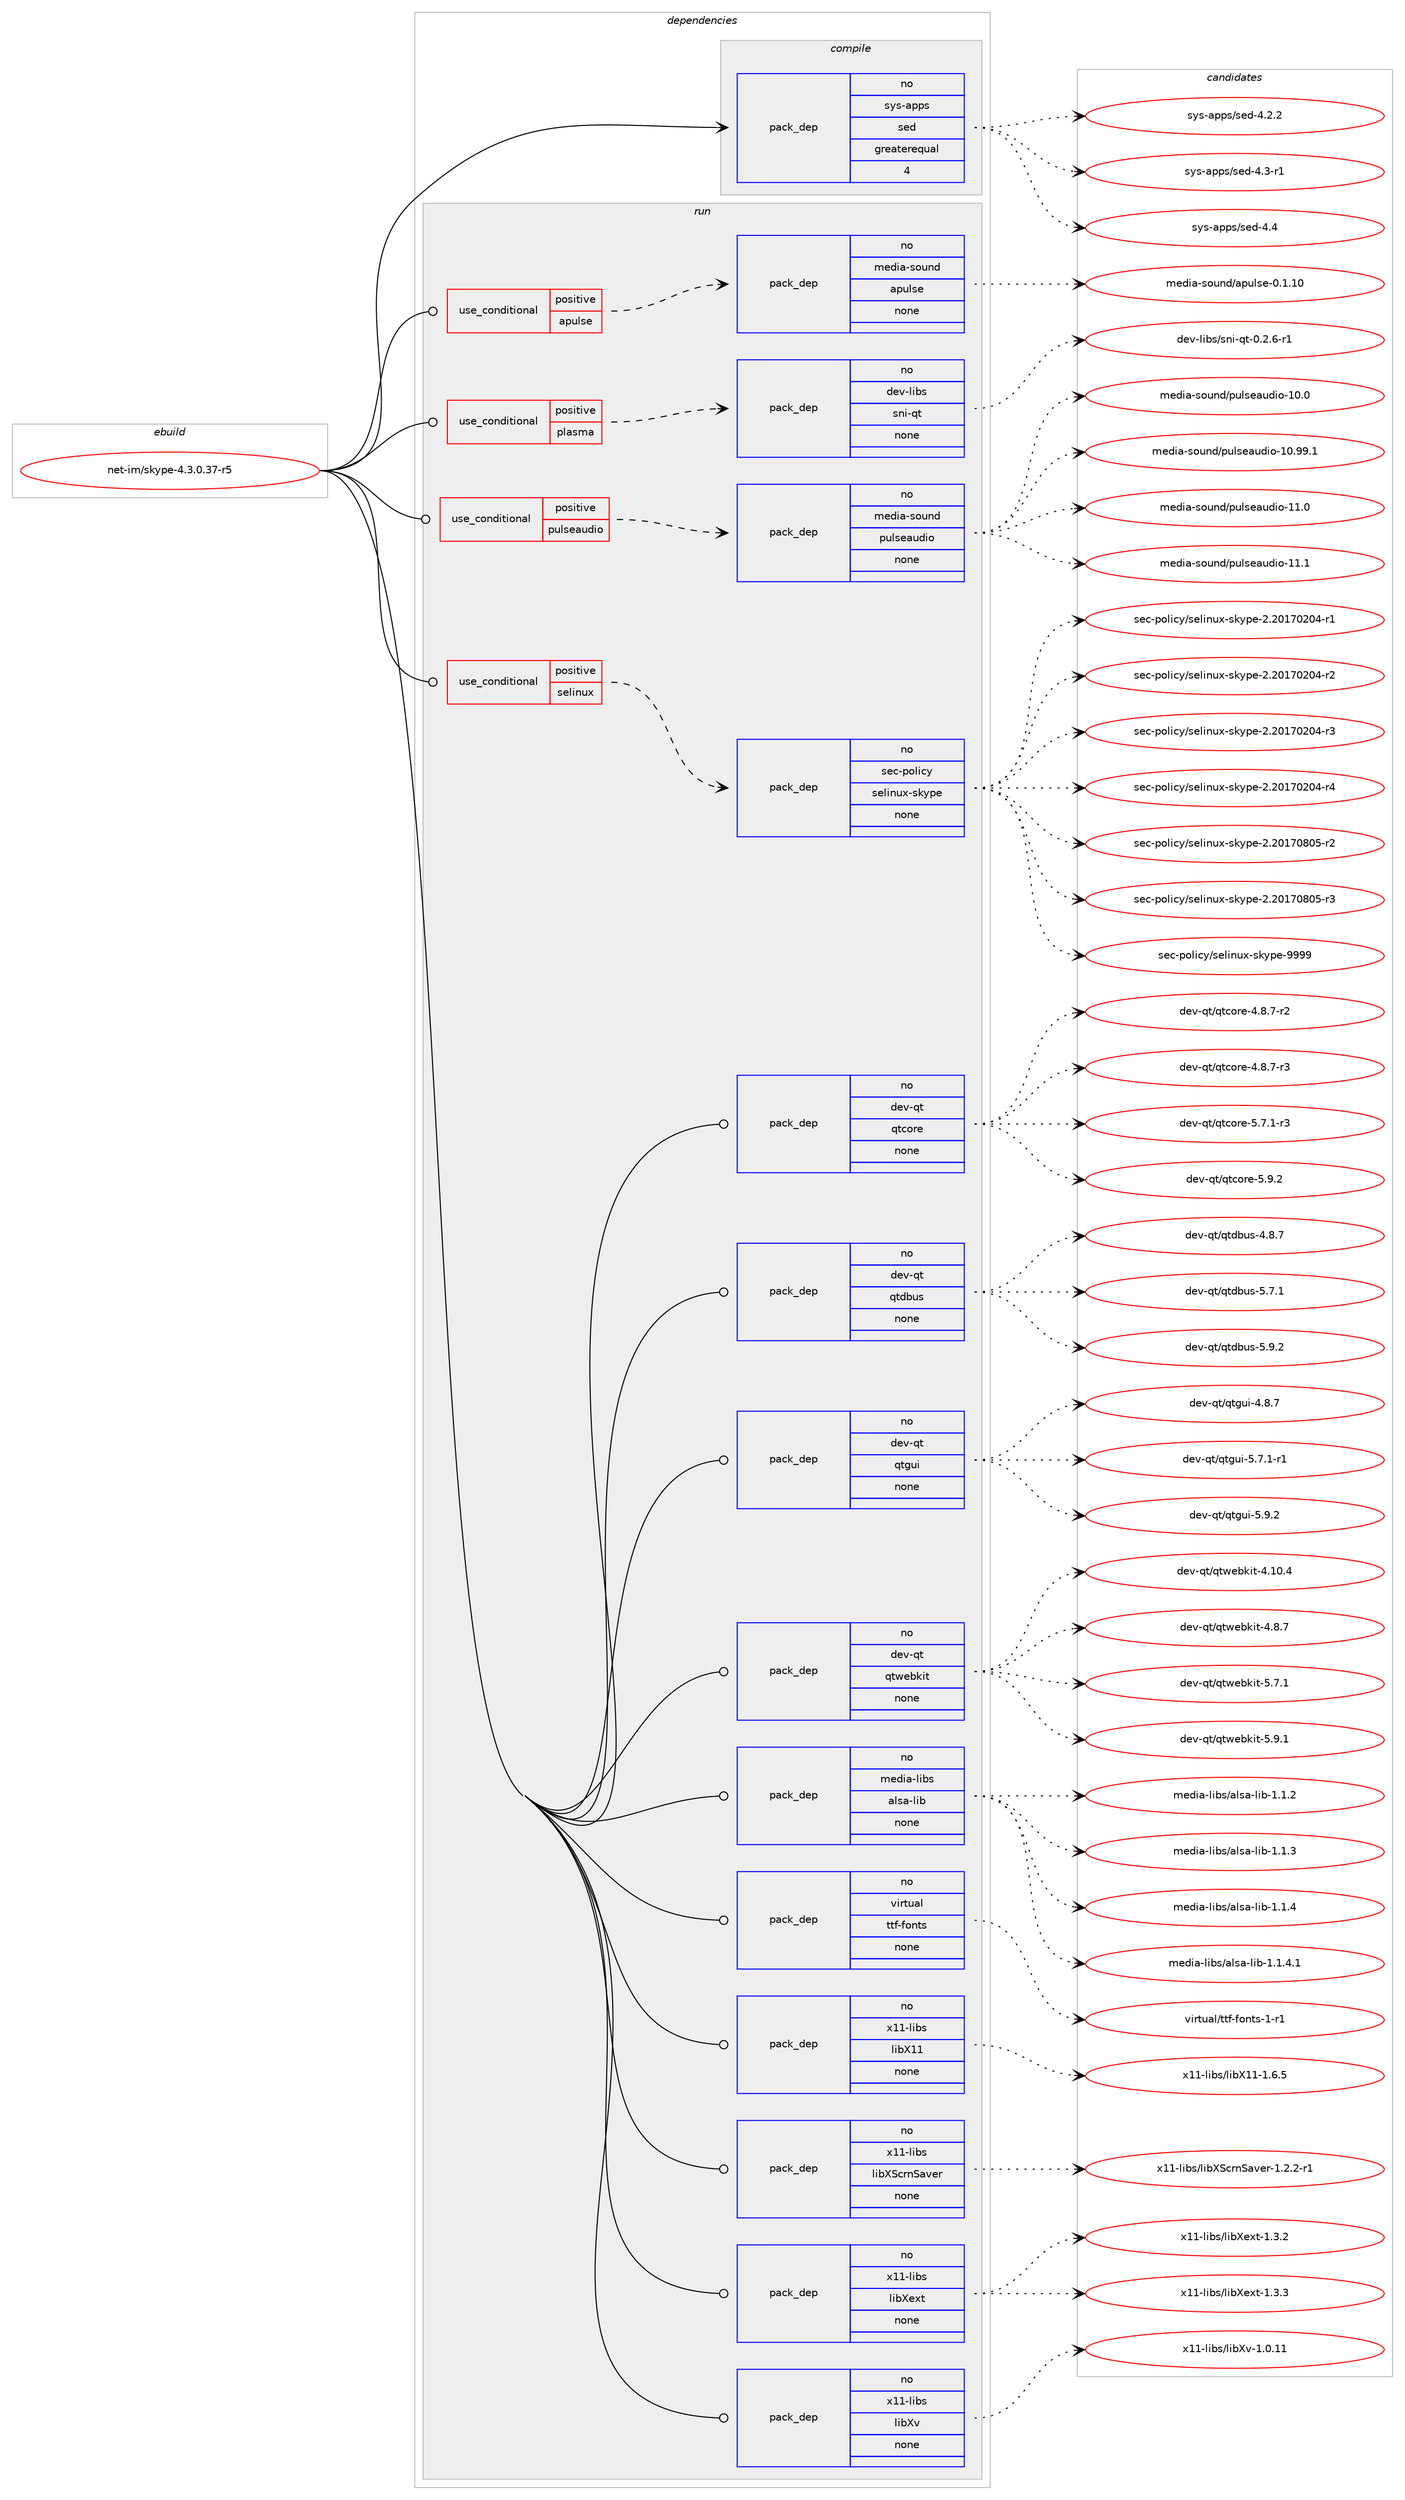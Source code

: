 digraph prolog {

# *************
# Graph options
# *************

newrank=true;
concentrate=true;
compound=true;
graph [rankdir=LR,fontname=Helvetica,fontsize=10,ranksep=1.5];#, ranksep=2.5, nodesep=0.2];
edge  [arrowhead=vee];
node  [fontname=Helvetica,fontsize=10];

# **********
# The ebuild
# **********

subgraph cluster_leftcol {
color=gray;
rank=same;
label=<<i>ebuild</i>>;
id [label="net-im/skype-4.3.0.37-r5", color=red, width=4, href="../net-im/skype-4.3.0.37-r5.svg"];
}

# ****************
# The dependencies
# ****************

subgraph cluster_midcol {
color=gray;
label=<<i>dependencies</i>>;
subgraph cluster_compile {
fillcolor="#eeeeee";
style=filled;
label=<<i>compile</i>>;
subgraph pack304290 {
dependency413452 [label=<<TABLE BORDER="0" CELLBORDER="1" CELLSPACING="0" CELLPADDING="4" WIDTH="220"><TR><TD ROWSPAN="6" CELLPADDING="30">pack_dep</TD></TR><TR><TD WIDTH="110">no</TD></TR><TR><TD>sys-apps</TD></TR><TR><TD>sed</TD></TR><TR><TD>greaterequal</TD></TR><TR><TD>4</TD></TR></TABLE>>, shape=none, color=blue];
}
id:e -> dependency413452:w [weight=20,style="solid",arrowhead="vee"];
}
subgraph cluster_compileandrun {
fillcolor="#eeeeee";
style=filled;
label=<<i>compile and run</i>>;
}
subgraph cluster_run {
fillcolor="#eeeeee";
style=filled;
label=<<i>run</i>>;
subgraph cond102295 {
dependency413453 [label=<<TABLE BORDER="0" CELLBORDER="1" CELLSPACING="0" CELLPADDING="4"><TR><TD ROWSPAN="3" CELLPADDING="10">use_conditional</TD></TR><TR><TD>positive</TD></TR><TR><TD>apulse</TD></TR></TABLE>>, shape=none, color=red];
subgraph pack304291 {
dependency413454 [label=<<TABLE BORDER="0" CELLBORDER="1" CELLSPACING="0" CELLPADDING="4" WIDTH="220"><TR><TD ROWSPAN="6" CELLPADDING="30">pack_dep</TD></TR><TR><TD WIDTH="110">no</TD></TR><TR><TD>media-sound</TD></TR><TR><TD>apulse</TD></TR><TR><TD>none</TD></TR><TR><TD></TD></TR></TABLE>>, shape=none, color=blue];
}
dependency413453:e -> dependency413454:w [weight=20,style="dashed",arrowhead="vee"];
}
id:e -> dependency413453:w [weight=20,style="solid",arrowhead="odot"];
subgraph cond102296 {
dependency413455 [label=<<TABLE BORDER="0" CELLBORDER="1" CELLSPACING="0" CELLPADDING="4"><TR><TD ROWSPAN="3" CELLPADDING="10">use_conditional</TD></TR><TR><TD>positive</TD></TR><TR><TD>plasma</TD></TR></TABLE>>, shape=none, color=red];
subgraph pack304292 {
dependency413456 [label=<<TABLE BORDER="0" CELLBORDER="1" CELLSPACING="0" CELLPADDING="4" WIDTH="220"><TR><TD ROWSPAN="6" CELLPADDING="30">pack_dep</TD></TR><TR><TD WIDTH="110">no</TD></TR><TR><TD>dev-libs</TD></TR><TR><TD>sni-qt</TD></TR><TR><TD>none</TD></TR><TR><TD></TD></TR></TABLE>>, shape=none, color=blue];
}
dependency413455:e -> dependency413456:w [weight=20,style="dashed",arrowhead="vee"];
}
id:e -> dependency413455:w [weight=20,style="solid",arrowhead="odot"];
subgraph cond102297 {
dependency413457 [label=<<TABLE BORDER="0" CELLBORDER="1" CELLSPACING="0" CELLPADDING="4"><TR><TD ROWSPAN="3" CELLPADDING="10">use_conditional</TD></TR><TR><TD>positive</TD></TR><TR><TD>pulseaudio</TD></TR></TABLE>>, shape=none, color=red];
subgraph pack304293 {
dependency413458 [label=<<TABLE BORDER="0" CELLBORDER="1" CELLSPACING="0" CELLPADDING="4" WIDTH="220"><TR><TD ROWSPAN="6" CELLPADDING="30">pack_dep</TD></TR><TR><TD WIDTH="110">no</TD></TR><TR><TD>media-sound</TD></TR><TR><TD>pulseaudio</TD></TR><TR><TD>none</TD></TR><TR><TD></TD></TR></TABLE>>, shape=none, color=blue];
}
dependency413457:e -> dependency413458:w [weight=20,style="dashed",arrowhead="vee"];
}
id:e -> dependency413457:w [weight=20,style="solid",arrowhead="odot"];
subgraph cond102298 {
dependency413459 [label=<<TABLE BORDER="0" CELLBORDER="1" CELLSPACING="0" CELLPADDING="4"><TR><TD ROWSPAN="3" CELLPADDING="10">use_conditional</TD></TR><TR><TD>positive</TD></TR><TR><TD>selinux</TD></TR></TABLE>>, shape=none, color=red];
subgraph pack304294 {
dependency413460 [label=<<TABLE BORDER="0" CELLBORDER="1" CELLSPACING="0" CELLPADDING="4" WIDTH="220"><TR><TD ROWSPAN="6" CELLPADDING="30">pack_dep</TD></TR><TR><TD WIDTH="110">no</TD></TR><TR><TD>sec-policy</TD></TR><TR><TD>selinux-skype</TD></TR><TR><TD>none</TD></TR><TR><TD></TD></TR></TABLE>>, shape=none, color=blue];
}
dependency413459:e -> dependency413460:w [weight=20,style="dashed",arrowhead="vee"];
}
id:e -> dependency413459:w [weight=20,style="solid",arrowhead="odot"];
subgraph pack304295 {
dependency413461 [label=<<TABLE BORDER="0" CELLBORDER="1" CELLSPACING="0" CELLPADDING="4" WIDTH="220"><TR><TD ROWSPAN="6" CELLPADDING="30">pack_dep</TD></TR><TR><TD WIDTH="110">no</TD></TR><TR><TD>dev-qt</TD></TR><TR><TD>qtcore</TD></TR><TR><TD>none</TD></TR><TR><TD></TD></TR></TABLE>>, shape=none, color=blue];
}
id:e -> dependency413461:w [weight=20,style="solid",arrowhead="odot"];
subgraph pack304296 {
dependency413462 [label=<<TABLE BORDER="0" CELLBORDER="1" CELLSPACING="0" CELLPADDING="4" WIDTH="220"><TR><TD ROWSPAN="6" CELLPADDING="30">pack_dep</TD></TR><TR><TD WIDTH="110">no</TD></TR><TR><TD>dev-qt</TD></TR><TR><TD>qtdbus</TD></TR><TR><TD>none</TD></TR><TR><TD></TD></TR></TABLE>>, shape=none, color=blue];
}
id:e -> dependency413462:w [weight=20,style="solid",arrowhead="odot"];
subgraph pack304297 {
dependency413463 [label=<<TABLE BORDER="0" CELLBORDER="1" CELLSPACING="0" CELLPADDING="4" WIDTH="220"><TR><TD ROWSPAN="6" CELLPADDING="30">pack_dep</TD></TR><TR><TD WIDTH="110">no</TD></TR><TR><TD>dev-qt</TD></TR><TR><TD>qtgui</TD></TR><TR><TD>none</TD></TR><TR><TD></TD></TR></TABLE>>, shape=none, color=blue];
}
id:e -> dependency413463:w [weight=20,style="solid",arrowhead="odot"];
subgraph pack304298 {
dependency413464 [label=<<TABLE BORDER="0" CELLBORDER="1" CELLSPACING="0" CELLPADDING="4" WIDTH="220"><TR><TD ROWSPAN="6" CELLPADDING="30">pack_dep</TD></TR><TR><TD WIDTH="110">no</TD></TR><TR><TD>dev-qt</TD></TR><TR><TD>qtwebkit</TD></TR><TR><TD>none</TD></TR><TR><TD></TD></TR></TABLE>>, shape=none, color=blue];
}
id:e -> dependency413464:w [weight=20,style="solid",arrowhead="odot"];
subgraph pack304299 {
dependency413465 [label=<<TABLE BORDER="0" CELLBORDER="1" CELLSPACING="0" CELLPADDING="4" WIDTH="220"><TR><TD ROWSPAN="6" CELLPADDING="30">pack_dep</TD></TR><TR><TD WIDTH="110">no</TD></TR><TR><TD>media-libs</TD></TR><TR><TD>alsa-lib</TD></TR><TR><TD>none</TD></TR><TR><TD></TD></TR></TABLE>>, shape=none, color=blue];
}
id:e -> dependency413465:w [weight=20,style="solid",arrowhead="odot"];
subgraph pack304300 {
dependency413466 [label=<<TABLE BORDER="0" CELLBORDER="1" CELLSPACING="0" CELLPADDING="4" WIDTH="220"><TR><TD ROWSPAN="6" CELLPADDING="30">pack_dep</TD></TR><TR><TD WIDTH="110">no</TD></TR><TR><TD>virtual</TD></TR><TR><TD>ttf-fonts</TD></TR><TR><TD>none</TD></TR><TR><TD></TD></TR></TABLE>>, shape=none, color=blue];
}
id:e -> dependency413466:w [weight=20,style="solid",arrowhead="odot"];
subgraph pack304301 {
dependency413467 [label=<<TABLE BORDER="0" CELLBORDER="1" CELLSPACING="0" CELLPADDING="4" WIDTH="220"><TR><TD ROWSPAN="6" CELLPADDING="30">pack_dep</TD></TR><TR><TD WIDTH="110">no</TD></TR><TR><TD>x11-libs</TD></TR><TR><TD>libX11</TD></TR><TR><TD>none</TD></TR><TR><TD></TD></TR></TABLE>>, shape=none, color=blue];
}
id:e -> dependency413467:w [weight=20,style="solid",arrowhead="odot"];
subgraph pack304302 {
dependency413468 [label=<<TABLE BORDER="0" CELLBORDER="1" CELLSPACING="0" CELLPADDING="4" WIDTH="220"><TR><TD ROWSPAN="6" CELLPADDING="30">pack_dep</TD></TR><TR><TD WIDTH="110">no</TD></TR><TR><TD>x11-libs</TD></TR><TR><TD>libXScrnSaver</TD></TR><TR><TD>none</TD></TR><TR><TD></TD></TR></TABLE>>, shape=none, color=blue];
}
id:e -> dependency413468:w [weight=20,style="solid",arrowhead="odot"];
subgraph pack304303 {
dependency413469 [label=<<TABLE BORDER="0" CELLBORDER="1" CELLSPACING="0" CELLPADDING="4" WIDTH="220"><TR><TD ROWSPAN="6" CELLPADDING="30">pack_dep</TD></TR><TR><TD WIDTH="110">no</TD></TR><TR><TD>x11-libs</TD></TR><TR><TD>libXext</TD></TR><TR><TD>none</TD></TR><TR><TD></TD></TR></TABLE>>, shape=none, color=blue];
}
id:e -> dependency413469:w [weight=20,style="solid",arrowhead="odot"];
subgraph pack304304 {
dependency413470 [label=<<TABLE BORDER="0" CELLBORDER="1" CELLSPACING="0" CELLPADDING="4" WIDTH="220"><TR><TD ROWSPAN="6" CELLPADDING="30">pack_dep</TD></TR><TR><TD WIDTH="110">no</TD></TR><TR><TD>x11-libs</TD></TR><TR><TD>libXv</TD></TR><TR><TD>none</TD></TR><TR><TD></TD></TR></TABLE>>, shape=none, color=blue];
}
id:e -> dependency413470:w [weight=20,style="solid",arrowhead="odot"];
}
}

# **************
# The candidates
# **************

subgraph cluster_choices {
rank=same;
color=gray;
label=<<i>candidates</i>>;

subgraph choice304290 {
color=black;
nodesep=1;
choice115121115459711211211547115101100455246504650 [label="sys-apps/sed-4.2.2", color=red, width=4,href="../sys-apps/sed-4.2.2.svg"];
choice115121115459711211211547115101100455246514511449 [label="sys-apps/sed-4.3-r1", color=red, width=4,href="../sys-apps/sed-4.3-r1.svg"];
choice11512111545971121121154711510110045524652 [label="sys-apps/sed-4.4", color=red, width=4,href="../sys-apps/sed-4.4.svg"];
dependency413452:e -> choice115121115459711211211547115101100455246504650:w [style=dotted,weight="100"];
dependency413452:e -> choice115121115459711211211547115101100455246514511449:w [style=dotted,weight="100"];
dependency413452:e -> choice11512111545971121121154711510110045524652:w [style=dotted,weight="100"];
}
subgraph choice304291 {
color=black;
nodesep=1;
choice1091011001059745115111117110100479711211710811510145484649464948 [label="media-sound/apulse-0.1.10", color=red, width=4,href="../media-sound/apulse-0.1.10.svg"];
dependency413454:e -> choice1091011001059745115111117110100479711211710811510145484649464948:w [style=dotted,weight="100"];
}
subgraph choice304292 {
color=black;
nodesep=1;
choice100101118451081059811547115110105451131164548465046544511449 [label="dev-libs/sni-qt-0.2.6-r1", color=red, width=4,href="../dev-libs/sni-qt-0.2.6-r1.svg"];
dependency413456:e -> choice100101118451081059811547115110105451131164548465046544511449:w [style=dotted,weight="100"];
}
subgraph choice304293 {
color=black;
nodesep=1;
choice109101100105974511511111711010047112117108115101971171001051114549484648 [label="media-sound/pulseaudio-10.0", color=red, width=4,href="../media-sound/pulseaudio-10.0.svg"];
choice109101100105974511511111711010047112117108115101971171001051114549484657574649 [label="media-sound/pulseaudio-10.99.1", color=red, width=4,href="../media-sound/pulseaudio-10.99.1.svg"];
choice109101100105974511511111711010047112117108115101971171001051114549494648 [label="media-sound/pulseaudio-11.0", color=red, width=4,href="../media-sound/pulseaudio-11.0.svg"];
choice109101100105974511511111711010047112117108115101971171001051114549494649 [label="media-sound/pulseaudio-11.1", color=red, width=4,href="../media-sound/pulseaudio-11.1.svg"];
dependency413458:e -> choice109101100105974511511111711010047112117108115101971171001051114549484648:w [style=dotted,weight="100"];
dependency413458:e -> choice109101100105974511511111711010047112117108115101971171001051114549484657574649:w [style=dotted,weight="100"];
dependency413458:e -> choice109101100105974511511111711010047112117108115101971171001051114549494648:w [style=dotted,weight="100"];
dependency413458:e -> choice109101100105974511511111711010047112117108115101971171001051114549494649:w [style=dotted,weight="100"];
}
subgraph choice304294 {
color=black;
nodesep=1;
choice115101994511211110810599121471151011081051101171204511510712111210145504650484955485048524511449 [label="sec-policy/selinux-skype-2.20170204-r1", color=red, width=4,href="../sec-policy/selinux-skype-2.20170204-r1.svg"];
choice115101994511211110810599121471151011081051101171204511510712111210145504650484955485048524511450 [label="sec-policy/selinux-skype-2.20170204-r2", color=red, width=4,href="../sec-policy/selinux-skype-2.20170204-r2.svg"];
choice115101994511211110810599121471151011081051101171204511510712111210145504650484955485048524511451 [label="sec-policy/selinux-skype-2.20170204-r3", color=red, width=4,href="../sec-policy/selinux-skype-2.20170204-r3.svg"];
choice115101994511211110810599121471151011081051101171204511510712111210145504650484955485048524511452 [label="sec-policy/selinux-skype-2.20170204-r4", color=red, width=4,href="../sec-policy/selinux-skype-2.20170204-r4.svg"];
choice115101994511211110810599121471151011081051101171204511510712111210145504650484955485648534511450 [label="sec-policy/selinux-skype-2.20170805-r2", color=red, width=4,href="../sec-policy/selinux-skype-2.20170805-r2.svg"];
choice115101994511211110810599121471151011081051101171204511510712111210145504650484955485648534511451 [label="sec-policy/selinux-skype-2.20170805-r3", color=red, width=4,href="../sec-policy/selinux-skype-2.20170805-r3.svg"];
choice11510199451121111081059912147115101108105110117120451151071211121014557575757 [label="sec-policy/selinux-skype-9999", color=red, width=4,href="../sec-policy/selinux-skype-9999.svg"];
dependency413460:e -> choice115101994511211110810599121471151011081051101171204511510712111210145504650484955485048524511449:w [style=dotted,weight="100"];
dependency413460:e -> choice115101994511211110810599121471151011081051101171204511510712111210145504650484955485048524511450:w [style=dotted,weight="100"];
dependency413460:e -> choice115101994511211110810599121471151011081051101171204511510712111210145504650484955485048524511451:w [style=dotted,weight="100"];
dependency413460:e -> choice115101994511211110810599121471151011081051101171204511510712111210145504650484955485048524511452:w [style=dotted,weight="100"];
dependency413460:e -> choice115101994511211110810599121471151011081051101171204511510712111210145504650484955485648534511450:w [style=dotted,weight="100"];
dependency413460:e -> choice115101994511211110810599121471151011081051101171204511510712111210145504650484955485648534511451:w [style=dotted,weight="100"];
dependency413460:e -> choice11510199451121111081059912147115101108105110117120451151071211121014557575757:w [style=dotted,weight="100"];
}
subgraph choice304295 {
color=black;
nodesep=1;
choice1001011184511311647113116991111141014552465646554511450 [label="dev-qt/qtcore-4.8.7-r2", color=red, width=4,href="../dev-qt/qtcore-4.8.7-r2.svg"];
choice1001011184511311647113116991111141014552465646554511451 [label="dev-qt/qtcore-4.8.7-r3", color=red, width=4,href="../dev-qt/qtcore-4.8.7-r3.svg"];
choice1001011184511311647113116991111141014553465546494511451 [label="dev-qt/qtcore-5.7.1-r3", color=red, width=4,href="../dev-qt/qtcore-5.7.1-r3.svg"];
choice100101118451131164711311699111114101455346574650 [label="dev-qt/qtcore-5.9.2", color=red, width=4,href="../dev-qt/qtcore-5.9.2.svg"];
dependency413461:e -> choice1001011184511311647113116991111141014552465646554511450:w [style=dotted,weight="100"];
dependency413461:e -> choice1001011184511311647113116991111141014552465646554511451:w [style=dotted,weight="100"];
dependency413461:e -> choice1001011184511311647113116991111141014553465546494511451:w [style=dotted,weight="100"];
dependency413461:e -> choice100101118451131164711311699111114101455346574650:w [style=dotted,weight="100"];
}
subgraph choice304296 {
color=black;
nodesep=1;
choice100101118451131164711311610098117115455246564655 [label="dev-qt/qtdbus-4.8.7", color=red, width=4,href="../dev-qt/qtdbus-4.8.7.svg"];
choice100101118451131164711311610098117115455346554649 [label="dev-qt/qtdbus-5.7.1", color=red, width=4,href="../dev-qt/qtdbus-5.7.1.svg"];
choice100101118451131164711311610098117115455346574650 [label="dev-qt/qtdbus-5.9.2", color=red, width=4,href="../dev-qt/qtdbus-5.9.2.svg"];
dependency413462:e -> choice100101118451131164711311610098117115455246564655:w [style=dotted,weight="100"];
dependency413462:e -> choice100101118451131164711311610098117115455346554649:w [style=dotted,weight="100"];
dependency413462:e -> choice100101118451131164711311610098117115455346574650:w [style=dotted,weight="100"];
}
subgraph choice304297 {
color=black;
nodesep=1;
choice1001011184511311647113116103117105455246564655 [label="dev-qt/qtgui-4.8.7", color=red, width=4,href="../dev-qt/qtgui-4.8.7.svg"];
choice10010111845113116471131161031171054553465546494511449 [label="dev-qt/qtgui-5.7.1-r1", color=red, width=4,href="../dev-qt/qtgui-5.7.1-r1.svg"];
choice1001011184511311647113116103117105455346574650 [label="dev-qt/qtgui-5.9.2", color=red, width=4,href="../dev-qt/qtgui-5.9.2.svg"];
dependency413463:e -> choice1001011184511311647113116103117105455246564655:w [style=dotted,weight="100"];
dependency413463:e -> choice10010111845113116471131161031171054553465546494511449:w [style=dotted,weight="100"];
dependency413463:e -> choice1001011184511311647113116103117105455346574650:w [style=dotted,weight="100"];
}
subgraph choice304298 {
color=black;
nodesep=1;
choice10010111845113116471131161191019810710511645524649484652 [label="dev-qt/qtwebkit-4.10.4", color=red, width=4,href="../dev-qt/qtwebkit-4.10.4.svg"];
choice100101118451131164711311611910198107105116455246564655 [label="dev-qt/qtwebkit-4.8.7", color=red, width=4,href="../dev-qt/qtwebkit-4.8.7.svg"];
choice100101118451131164711311611910198107105116455346554649 [label="dev-qt/qtwebkit-5.7.1", color=red, width=4,href="../dev-qt/qtwebkit-5.7.1.svg"];
choice100101118451131164711311611910198107105116455346574649 [label="dev-qt/qtwebkit-5.9.1", color=red, width=4,href="../dev-qt/qtwebkit-5.9.1.svg"];
dependency413464:e -> choice10010111845113116471131161191019810710511645524649484652:w [style=dotted,weight="100"];
dependency413464:e -> choice100101118451131164711311611910198107105116455246564655:w [style=dotted,weight="100"];
dependency413464:e -> choice100101118451131164711311611910198107105116455346554649:w [style=dotted,weight="100"];
dependency413464:e -> choice100101118451131164711311611910198107105116455346574649:w [style=dotted,weight="100"];
}
subgraph choice304299 {
color=black;
nodesep=1;
choice1091011001059745108105981154797108115974510810598454946494650 [label="media-libs/alsa-lib-1.1.2", color=red, width=4,href="../media-libs/alsa-lib-1.1.2.svg"];
choice1091011001059745108105981154797108115974510810598454946494651 [label="media-libs/alsa-lib-1.1.3", color=red, width=4,href="../media-libs/alsa-lib-1.1.3.svg"];
choice1091011001059745108105981154797108115974510810598454946494652 [label="media-libs/alsa-lib-1.1.4", color=red, width=4,href="../media-libs/alsa-lib-1.1.4.svg"];
choice10910110010597451081059811547971081159745108105984549464946524649 [label="media-libs/alsa-lib-1.1.4.1", color=red, width=4,href="../media-libs/alsa-lib-1.1.4.1.svg"];
dependency413465:e -> choice1091011001059745108105981154797108115974510810598454946494650:w [style=dotted,weight="100"];
dependency413465:e -> choice1091011001059745108105981154797108115974510810598454946494651:w [style=dotted,weight="100"];
dependency413465:e -> choice1091011001059745108105981154797108115974510810598454946494652:w [style=dotted,weight="100"];
dependency413465:e -> choice10910110010597451081059811547971081159745108105984549464946524649:w [style=dotted,weight="100"];
}
subgraph choice304300 {
color=black;
nodesep=1;
choice11810511411611797108471161161024510211111011611545494511449 [label="virtual/ttf-fonts-1-r1", color=red, width=4,href="../virtual/ttf-fonts-1-r1.svg"];
dependency413466:e -> choice11810511411611797108471161161024510211111011611545494511449:w [style=dotted,weight="100"];
}
subgraph choice304301 {
color=black;
nodesep=1;
choice120494945108105981154710810598884949454946544653 [label="x11-libs/libX11-1.6.5", color=red, width=4,href="../x11-libs/libX11-1.6.5.svg"];
dependency413467:e -> choice120494945108105981154710810598884949454946544653:w [style=dotted,weight="100"];
}
subgraph choice304302 {
color=black;
nodesep=1;
choice12049494510810598115471081059888839911411083971181011144549465046504511449 [label="x11-libs/libXScrnSaver-1.2.2-r1", color=red, width=4,href="../x11-libs/libXScrnSaver-1.2.2-r1.svg"];
dependency413468:e -> choice12049494510810598115471081059888839911411083971181011144549465046504511449:w [style=dotted,weight="100"];
}
subgraph choice304303 {
color=black;
nodesep=1;
choice12049494510810598115471081059888101120116454946514650 [label="x11-libs/libXext-1.3.2", color=red, width=4,href="../x11-libs/libXext-1.3.2.svg"];
choice12049494510810598115471081059888101120116454946514651 [label="x11-libs/libXext-1.3.3", color=red, width=4,href="../x11-libs/libXext-1.3.3.svg"];
dependency413469:e -> choice12049494510810598115471081059888101120116454946514650:w [style=dotted,weight="100"];
dependency413469:e -> choice12049494510810598115471081059888101120116454946514651:w [style=dotted,weight="100"];
}
subgraph choice304304 {
color=black;
nodesep=1;
choice1204949451081059811547108105988811845494648464949 [label="x11-libs/libXv-1.0.11", color=red, width=4,href="../x11-libs/libXv-1.0.11.svg"];
dependency413470:e -> choice1204949451081059811547108105988811845494648464949:w [style=dotted,weight="100"];
}
}

}
